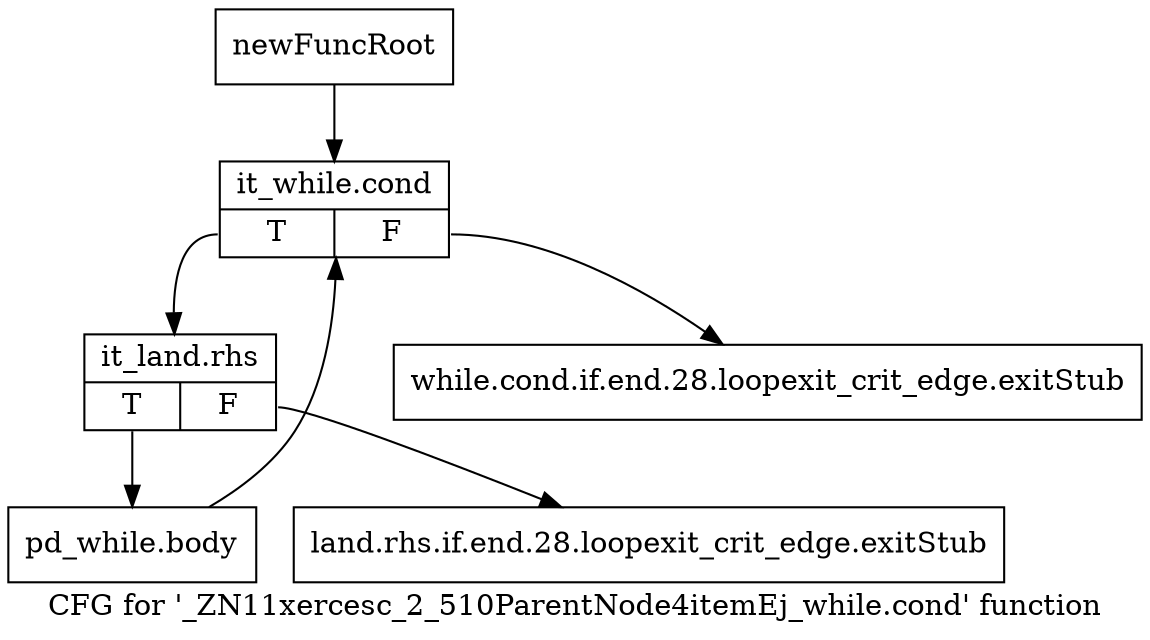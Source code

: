 digraph "CFG for '_ZN11xercesc_2_510ParentNode4itemEj_while.cond' function" {
	label="CFG for '_ZN11xercesc_2_510ParentNode4itemEj_while.cond' function";

	Node0x990bd50 [shape=record,label="{newFuncRoot}"];
	Node0x990bd50 -> Node0x990be40;
	Node0x990bda0 [shape=record,label="{while.cond.if.end.28.loopexit_crit_edge.exitStub}"];
	Node0x990bdf0 [shape=record,label="{land.rhs.if.end.28.loopexit_crit_edge.exitStub}"];
	Node0x990be40 [shape=record,label="{it_while.cond|{<s0>T|<s1>F}}"];
	Node0x990be40:s0 -> Node0x990be90;
	Node0x990be40:s1 -> Node0x990bda0;
	Node0x990be90 [shape=record,label="{it_land.rhs|{<s0>T|<s1>F}}"];
	Node0x990be90:s0 -> Node0x990bee0;
	Node0x990be90:s1 -> Node0x990bdf0;
	Node0x990bee0 [shape=record,label="{pd_while.body}"];
	Node0x990bee0 -> Node0x990be40;
}
